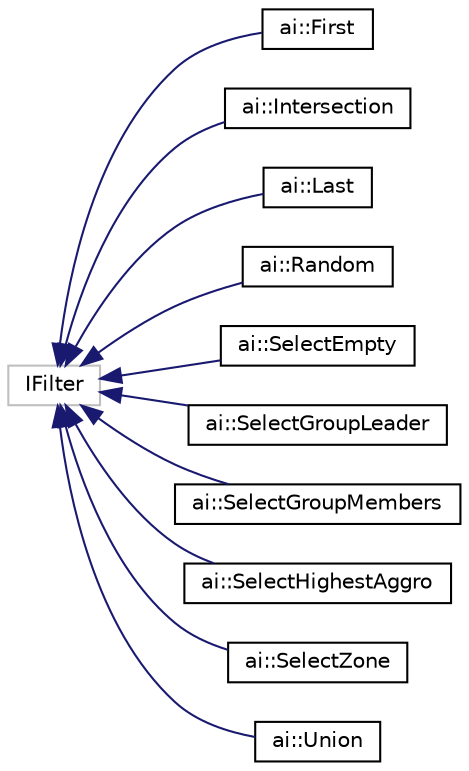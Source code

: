 digraph "Graphical Class Hierarchy"
{
  edge [fontname="Helvetica",fontsize="10",labelfontname="Helvetica",labelfontsize="10"];
  node [fontname="Helvetica",fontsize="10",shape=record];
  rankdir="LR";
  Node1 [label="IFilter",height=0.2,width=0.4,color="grey75", fillcolor="white", style="filled"];
  Node1 -> Node2 [dir="back",color="midnightblue",fontsize="10",style="solid",fontname="Helvetica"];
  Node2 [label="ai::First",height=0.2,width=0.4,color="black", fillcolor="white", style="filled",URL="$classai_1_1First.html",tooltip="This filter will just preserve the first entry of other filters. "];
  Node1 -> Node3 [dir="back",color="midnightblue",fontsize="10",style="solid",fontname="Helvetica"];
  Node3 [label="ai::Intersection",height=0.2,width=0.4,color="black", fillcolor="white", style="filled",URL="$classai_1_1Intersection.html",tooltip="This filter performs an intersection between several filter results. "];
  Node1 -> Node4 [dir="back",color="midnightblue",fontsize="10",style="solid",fontname="Helvetica"];
  Node4 [label="ai::Last",height=0.2,width=0.4,color="black", fillcolor="white", style="filled",URL="$classai_1_1Last.html",tooltip="This filter will just preserve the last entry of other filters. "];
  Node1 -> Node5 [dir="back",color="midnightblue",fontsize="10",style="solid",fontname="Helvetica"];
  Node5 [label="ai::Random",height=0.2,width=0.4,color="black", fillcolor="white", style="filled",URL="$classai_1_1Random.html",tooltip="This filter will preserve only a few random entries. "];
  Node1 -> Node6 [dir="back",color="midnightblue",fontsize="10",style="solid",fontname="Helvetica"];
  Node6 [label="ai::SelectEmpty",height=0.2,width=0.4,color="black", fillcolor="white", style="filled",URL="$classai_1_1SelectEmpty.html",tooltip="This filter just clears the selection. "];
  Node1 -> Node7 [dir="back",color="midnightblue",fontsize="10",style="solid",fontname="Helvetica"];
  Node7 [label="ai::SelectGroupLeader",height=0.2,width=0.4,color="black", fillcolor="white", style="filled",URL="$classai_1_1SelectGroupLeader.html",tooltip="This filter will pick the group leader of the specified group. "];
  Node1 -> Node8 [dir="back",color="midnightblue",fontsize="10",style="solid",fontname="Helvetica"];
  Node8 [label="ai::SelectGroupMembers",height=0.2,width=0.4,color="black", fillcolor="white", style="filled",URL="$classai_1_1SelectGroupMembers.html",tooltip="This filter will pick the entities from the groups the given AI instance is in. "];
  Node1 -> Node9 [dir="back",color="midnightblue",fontsize="10",style="solid",fontname="Helvetica"];
  Node9 [label="ai::SelectHighestAggro",height=0.2,width=0.4,color="black", fillcolor="white", style="filled",URL="$classai_1_1SelectHighestAggro.html",tooltip="This filter will pick the entity with the highest aggro value. "];
  Node1 -> Node10 [dir="back",color="midnightblue",fontsize="10",style="solid",fontname="Helvetica"];
  Node10 [label="ai::SelectZone",height=0.2,width=0.4,color="black", fillcolor="white", style="filled",URL="$classai_1_1SelectZone.html",tooltip="This filter will pick the entities from the zone of the given entity. "];
  Node1 -> Node11 [dir="back",color="midnightblue",fontsize="10",style="solid",fontname="Helvetica"];
  Node11 [label="ai::Union",height=0.2,width=0.4,color="black", fillcolor="white", style="filled",URL="$classai_1_1Union.html",tooltip="This filter merges several other filter results. "];
}

